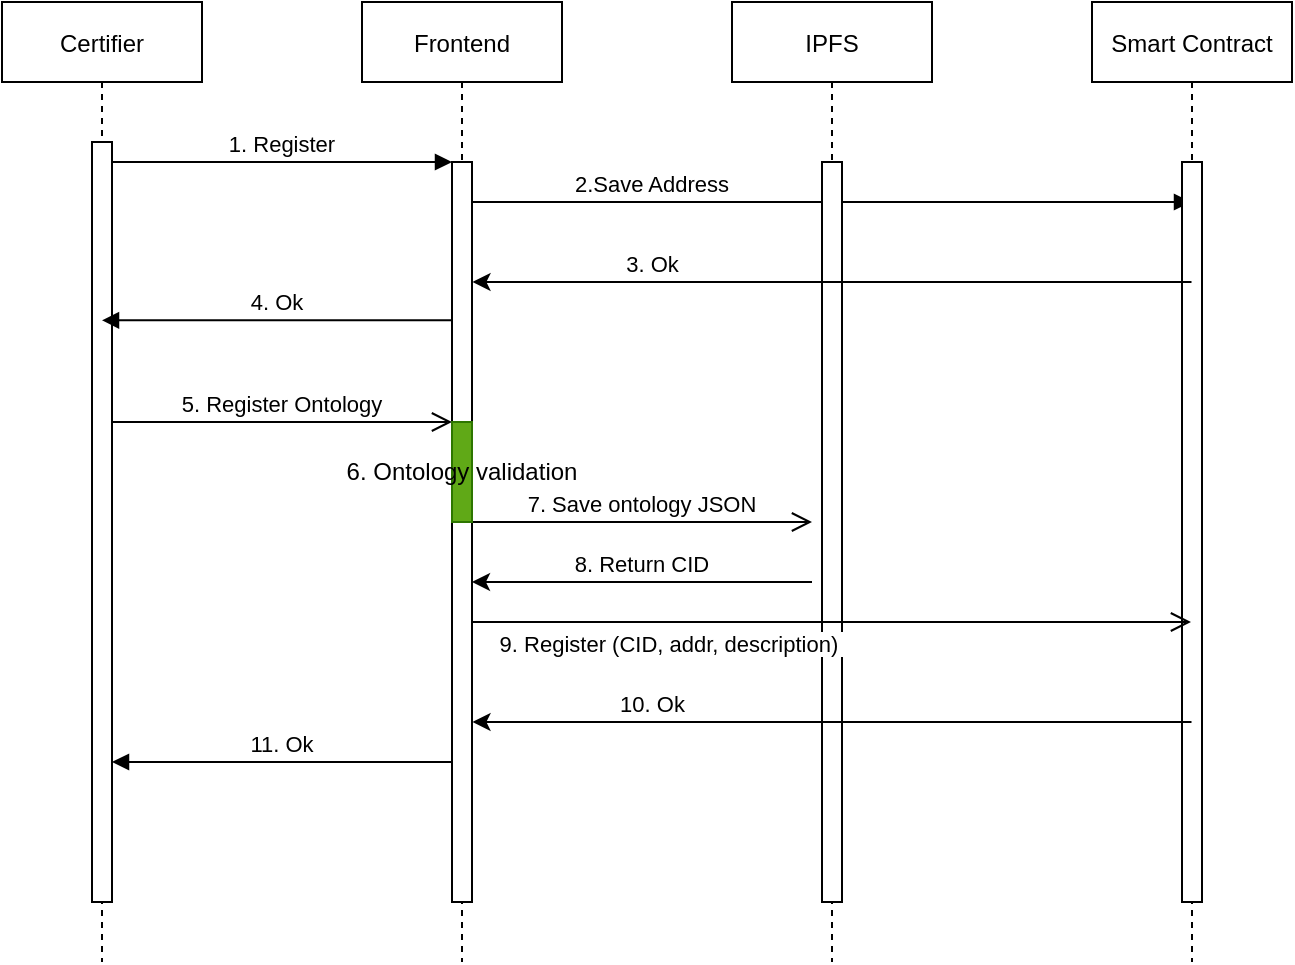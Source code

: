 <mxfile>
    <diagram id="53vZRzIDgZGgw-JT5D9q" name="Page-1">
        <mxGraphModel dx="1033" dy="564" grid="1" gridSize="10" guides="1" tooltips="1" connect="1" arrows="1" fold="1" page="1" pageScale="1" pageWidth="850" pageHeight="1100" math="0" shadow="0">
            <root>
                <mxCell id="0"/>
                <mxCell id="1" parent="0"/>
                <mxCell id="2" value="Certifier" style="shape=umlLifeline;perimeter=lifelinePerimeter;container=1;collapsible=0;recursiveResize=0;rounded=0;shadow=0;strokeWidth=1;" vertex="1" parent="1">
                    <mxGeometry x="95" y="80" width="100" height="480" as="geometry"/>
                </mxCell>
                <mxCell id="3" value="" style="points=[];perimeter=orthogonalPerimeter;rounded=0;shadow=0;strokeWidth=1;" vertex="1" parent="2">
                    <mxGeometry x="45" y="70" width="10" height="380" as="geometry"/>
                </mxCell>
                <mxCell id="6" value="Frontend" style="shape=umlLifeline;perimeter=lifelinePerimeter;container=1;collapsible=0;recursiveResize=0;rounded=0;shadow=0;strokeWidth=1;" vertex="1" parent="1">
                    <mxGeometry x="275" y="80" width="100" height="480" as="geometry"/>
                </mxCell>
                <mxCell id="7" value="" style="points=[];perimeter=orthogonalPerimeter;rounded=0;shadow=0;strokeWidth=1;" vertex="1" parent="6">
                    <mxGeometry x="45" y="80" width="10" height="370" as="geometry"/>
                </mxCell>
                <mxCell id="9" value="1. Register" style="verticalAlign=bottom;endArrow=block;entryX=0;entryY=0;shadow=0;strokeWidth=1;" edge="1" parent="1" source="3" target="7">
                    <mxGeometry relative="1" as="geometry">
                        <mxPoint x="250" y="160" as="sourcePoint"/>
                    </mxGeometry>
                </mxCell>
                <mxCell id="10" value="2.Save Address" style="verticalAlign=bottom;endArrow=block;shadow=0;strokeWidth=1;" edge="1" parent="1" source="7" target="14">
                    <mxGeometry x="-0.499" relative="1" as="geometry">
                        <mxPoint x="215" y="200" as="sourcePoint"/>
                        <mxPoint x="155" y="200" as="targetPoint"/>
                        <Array as="points">
                            <mxPoint x="590" y="180"/>
                        </Array>
                        <mxPoint as="offset"/>
                    </mxGeometry>
                </mxCell>
                <mxCell id="12" value="IPFS" style="shape=umlLifeline;perimeter=lifelinePerimeter;container=1;collapsible=0;recursiveResize=0;rounded=0;shadow=0;strokeWidth=1;" vertex="1" parent="1">
                    <mxGeometry x="460" y="80" width="100" height="480" as="geometry"/>
                </mxCell>
                <mxCell id="13" value="" style="points=[];perimeter=orthogonalPerimeter;rounded=0;shadow=0;strokeWidth=1;" vertex="1" parent="12">
                    <mxGeometry x="45" y="80" width="10" height="370" as="geometry"/>
                </mxCell>
                <mxCell id="14" value="Smart Contract" style="shape=umlLifeline;perimeter=lifelinePerimeter;container=1;collapsible=0;recursiveResize=0;rounded=0;shadow=0;strokeWidth=1;" vertex="1" parent="1">
                    <mxGeometry x="640" y="80" width="100" height="480" as="geometry"/>
                </mxCell>
                <mxCell id="15" value="" style="points=[];perimeter=orthogonalPerimeter;rounded=0;shadow=0;strokeWidth=1;" vertex="1" parent="14">
                    <mxGeometry x="45" y="80" width="10" height="370" as="geometry"/>
                </mxCell>
                <mxCell id="16" value="4. Ok" style="verticalAlign=bottom;endArrow=block;shadow=0;strokeWidth=1;exitX=0;exitY=0.214;exitDx=0;exitDy=0;exitPerimeter=0;" edge="1" parent="1" source="7" target="2">
                    <mxGeometry relative="1" as="geometry">
                        <mxPoint x="160" y="170.0" as="sourcePoint"/>
                        <mxPoint x="330" y="170.0" as="targetPoint"/>
                    </mxGeometry>
                </mxCell>
                <mxCell id="17" value="3. Ok" style="verticalAlign=bottom;endArrow=none;shadow=0;strokeWidth=1;startArrow=classic;startFill=1;endFill=0;" edge="1" parent="1">
                    <mxGeometry x="-0.499" relative="1" as="geometry">
                        <mxPoint x="330.25" y="220" as="sourcePoint"/>
                        <mxPoint x="689.75" y="220" as="targetPoint"/>
                        <Array as="points">
                            <mxPoint x="590.25" y="220"/>
                        </Array>
                        <mxPoint as="offset"/>
                    </mxGeometry>
                </mxCell>
                <mxCell id="18" value="5. Register Ontology" style="verticalAlign=bottom;endArrow=open;endSize=8;shadow=0;strokeWidth=1;" edge="1" parent="1">
                    <mxGeometry relative="1" as="geometry">
                        <mxPoint x="320" y="290" as="targetPoint"/>
                        <mxPoint x="150" y="290" as="sourcePoint"/>
                    </mxGeometry>
                </mxCell>
                <mxCell id="19" value="7. Save ontology JSON" style="verticalAlign=bottom;endArrow=open;endSize=8;shadow=0;strokeWidth=1;" edge="1" parent="1">
                    <mxGeometry relative="1" as="geometry">
                        <mxPoint x="500" y="340" as="targetPoint"/>
                        <mxPoint x="330" y="340" as="sourcePoint"/>
                    </mxGeometry>
                </mxCell>
                <mxCell id="20" value="9. Register (CID, addr, description) " style="verticalAlign=bottom;endArrow=open;endSize=8;shadow=0;strokeWidth=1;" edge="1" parent="1" target="14">
                    <mxGeometry x="-0.444" y="-20" relative="1" as="geometry">
                        <mxPoint x="500" y="390" as="targetPoint"/>
                        <mxPoint x="330" y="390" as="sourcePoint"/>
                        <mxPoint as="offset"/>
                    </mxGeometry>
                </mxCell>
                <mxCell id="21" value="8. Return CID" style="verticalAlign=bottom;endArrow=none;endSize=8;shadow=0;strokeWidth=1;endFill=0;startArrow=classic;startFill=1;" edge="1" parent="1">
                    <mxGeometry relative="1" as="geometry">
                        <mxPoint x="500" y="370" as="targetPoint"/>
                        <mxPoint x="330" y="370" as="sourcePoint"/>
                    </mxGeometry>
                </mxCell>
                <mxCell id="22" value="" style="points=[];perimeter=orthogonalPerimeter;rounded=0;shadow=0;strokeWidth=1;fillColor=#60a917;strokeColor=#2D7600;fontColor=#ffffff;" vertex="1" parent="1">
                    <mxGeometry x="320" y="290" width="10" height="50" as="geometry"/>
                </mxCell>
                <mxCell id="23" value="6. Ontology validation" style="text;html=1;strokeColor=none;fillColor=none;align=center;verticalAlign=middle;whiteSpace=wrap;rounded=0;" vertex="1" parent="1">
                    <mxGeometry x="265" y="305" width="120" height="20" as="geometry"/>
                </mxCell>
                <mxCell id="24" value="10. Ok" style="verticalAlign=bottom;endArrow=none;shadow=0;strokeWidth=1;startArrow=classic;startFill=1;endFill=0;" edge="1" parent="1">
                    <mxGeometry x="-0.499" relative="1" as="geometry">
                        <mxPoint x="330.25" y="440" as="sourcePoint"/>
                        <mxPoint x="689.75" y="440" as="targetPoint"/>
                        <Array as="points">
                            <mxPoint x="590.25" y="440"/>
                        </Array>
                        <mxPoint as="offset"/>
                    </mxGeometry>
                </mxCell>
                <mxCell id="25" value="11. Ok" style="verticalAlign=bottom;endArrow=block;shadow=0;strokeWidth=1;exitX=0;exitY=0.214;exitDx=0;exitDy=0;exitPerimeter=0;" edge="1" parent="1">
                    <mxGeometry relative="1" as="geometry">
                        <mxPoint x="320" y="460.0" as="sourcePoint"/>
                        <mxPoint x="150" y="460" as="targetPoint"/>
                    </mxGeometry>
                </mxCell>
            </root>
        </mxGraphModel>
    </diagram>
</mxfile>